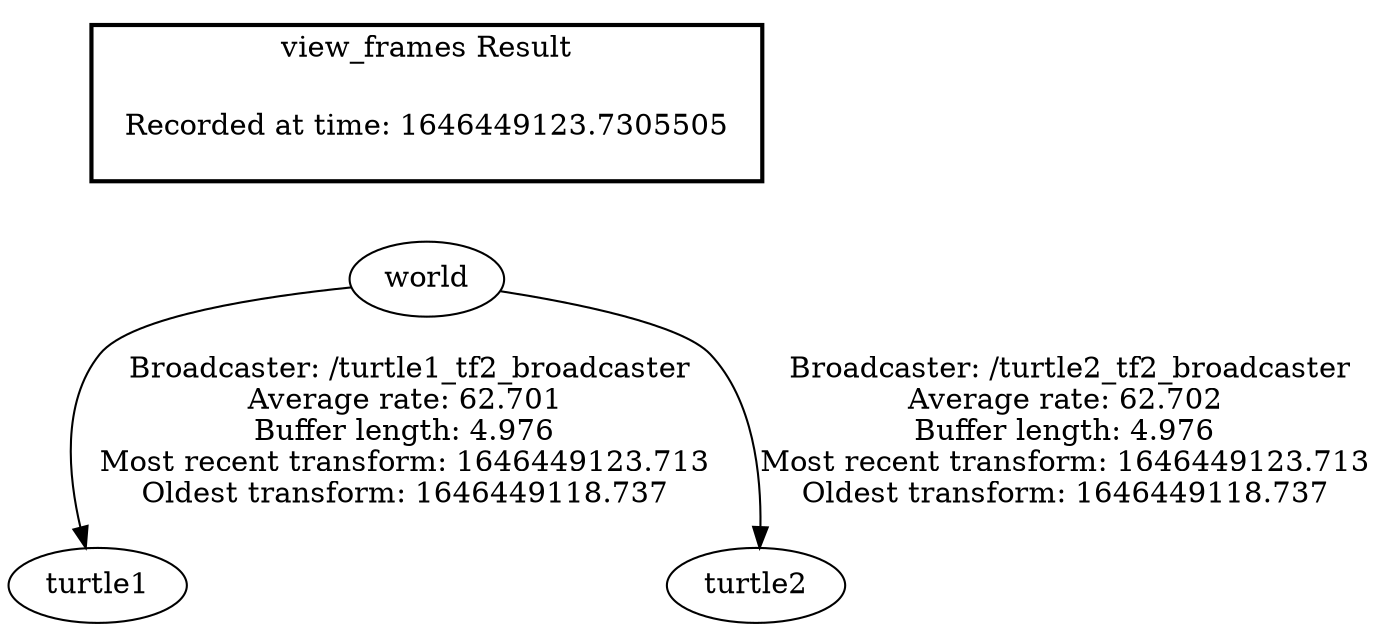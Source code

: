 digraph G {
"world" -> "turtle1"[label=" Broadcaster: /turtle1_tf2_broadcaster\nAverage rate: 62.701\nBuffer length: 4.976\nMost recent transform: 1646449123.713\nOldest transform: 1646449118.737\n"];
"world" -> "turtle2"[label=" Broadcaster: /turtle2_tf2_broadcaster\nAverage rate: 62.702\nBuffer length: 4.976\nMost recent transform: 1646449123.713\nOldest transform: 1646449118.737\n"];
edge [style=invis];
 subgraph cluster_legend { style=bold; color=black; label ="view_frames Result";
"Recorded at time: 1646449123.7305505"[ shape=plaintext ] ;
}->"world";
}